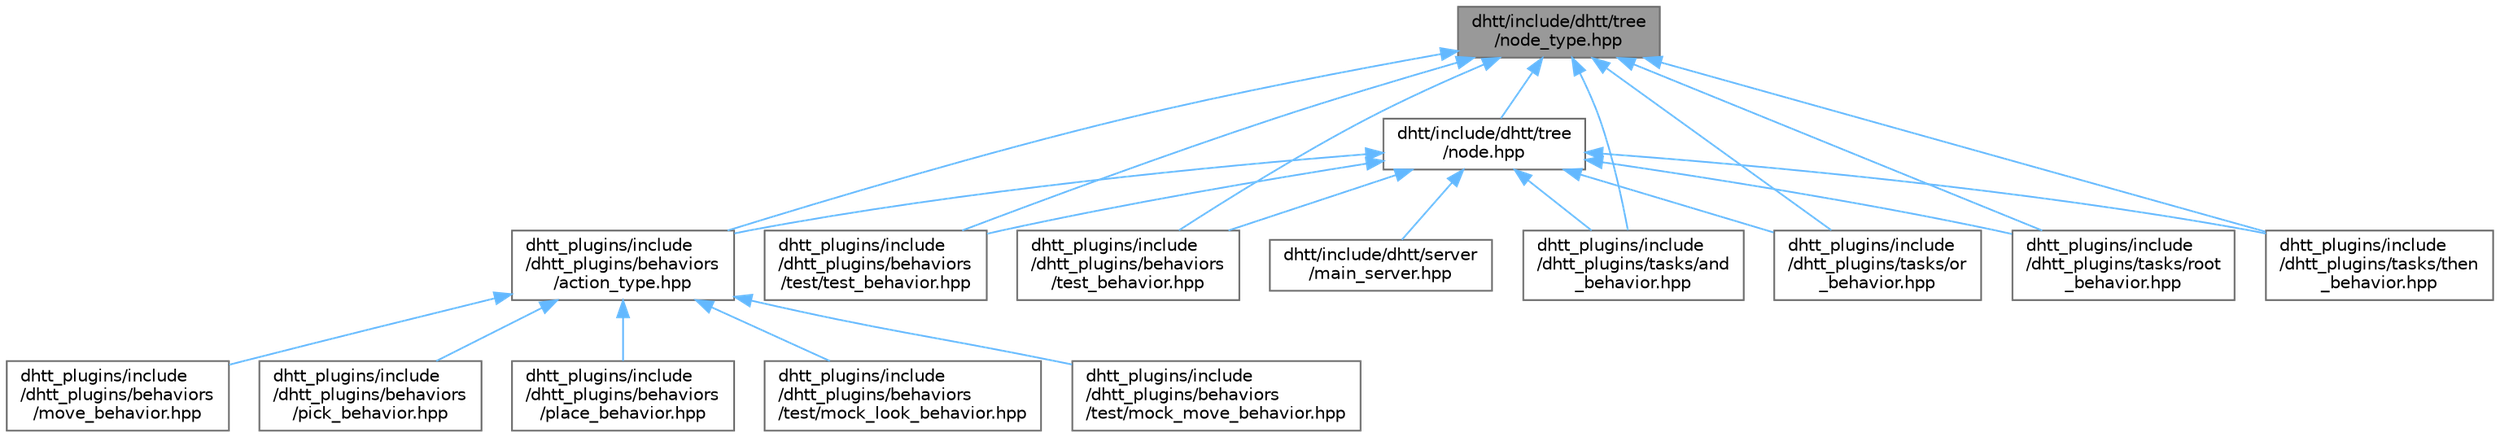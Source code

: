 digraph "dhtt/include/dhtt/tree/node_type.hpp"
{
 // LATEX_PDF_SIZE
  bgcolor="transparent";
  edge [fontname=Helvetica,fontsize=10,labelfontname=Helvetica,labelfontsize=10];
  node [fontname=Helvetica,fontsize=10,shape=box,height=0.2,width=0.4];
  Node1 [label="dhtt/include/dhtt/tree\l/node_type.hpp",height=0.2,width=0.4,color="gray40", fillcolor="grey60", style="filled", fontcolor="black",tooltip=" "];
  Node1 -> Node2 [dir="back",color="steelblue1",style="solid"];
  Node2 [label="dhtt/include/dhtt/tree\l/node.hpp",height=0.2,width=0.4,color="grey40", fillcolor="white", style="filled",URL="$node_8hpp.html",tooltip=" "];
  Node2 -> Node3 [dir="back",color="steelblue1",style="solid"];
  Node3 [label="dhtt/include/dhtt/server\l/main_server.hpp",height=0.2,width=0.4,color="grey40", fillcolor="white", style="filled",URL="$main__server_8hpp.html",tooltip=" "];
  Node2 -> Node4 [dir="back",color="steelblue1",style="solid"];
  Node4 [label="dhtt_plugins/include\l/dhtt_plugins/behaviors\l/action_type.hpp",height=0.2,width=0.4,color="grey40", fillcolor="white", style="filled",URL="$action__type_8hpp.html",tooltip=" "];
  Node4 -> Node5 [dir="back",color="steelblue1",style="solid"];
  Node5 [label="dhtt_plugins/include\l/dhtt_plugins/behaviors\l/move_behavior.hpp",height=0.2,width=0.4,color="grey40", fillcolor="white", style="filled",URL="$move__behavior_8hpp.html",tooltip=" "];
  Node4 -> Node6 [dir="back",color="steelblue1",style="solid"];
  Node6 [label="dhtt_plugins/include\l/dhtt_plugins/behaviors\l/pick_behavior.hpp",height=0.2,width=0.4,color="grey40", fillcolor="white", style="filled",URL="$pick__behavior_8hpp.html",tooltip=" "];
  Node4 -> Node7 [dir="back",color="steelblue1",style="solid"];
  Node7 [label="dhtt_plugins/include\l/dhtt_plugins/behaviors\l/place_behavior.hpp",height=0.2,width=0.4,color="grey40", fillcolor="white", style="filled",URL="$place__behavior_8hpp.html",tooltip=" "];
  Node4 -> Node8 [dir="back",color="steelblue1",style="solid"];
  Node8 [label="dhtt_plugins/include\l/dhtt_plugins/behaviors\l/test/mock_look_behavior.hpp",height=0.2,width=0.4,color="grey40", fillcolor="white", style="filled",URL="$mock__look__behavior_8hpp.html",tooltip=" "];
  Node4 -> Node9 [dir="back",color="steelblue1",style="solid"];
  Node9 [label="dhtt_plugins/include\l/dhtt_plugins/behaviors\l/test/mock_move_behavior.hpp",height=0.2,width=0.4,color="grey40", fillcolor="white", style="filled",URL="$mock__move__behavior_8hpp.html",tooltip=" "];
  Node2 -> Node10 [dir="back",color="steelblue1",style="solid"];
  Node10 [label="dhtt_plugins/include\l/dhtt_plugins/behaviors\l/test/test_behavior.hpp",height=0.2,width=0.4,color="grey40", fillcolor="white", style="filled",URL="$test_2test__behavior_8hpp.html",tooltip=" "];
  Node2 -> Node11 [dir="back",color="steelblue1",style="solid"];
  Node11 [label="dhtt_plugins/include\l/dhtt_plugins/behaviors\l/test_behavior.hpp",height=0.2,width=0.4,color="grey40", fillcolor="white", style="filled",URL="$test__behavior_8hpp.html",tooltip=" "];
  Node2 -> Node12 [dir="back",color="steelblue1",style="solid"];
  Node12 [label="dhtt_plugins/include\l/dhtt_plugins/tasks/and\l_behavior.hpp",height=0.2,width=0.4,color="grey40", fillcolor="white", style="filled",URL="$and__behavior_8hpp.html",tooltip=" "];
  Node2 -> Node13 [dir="back",color="steelblue1",style="solid"];
  Node13 [label="dhtt_plugins/include\l/dhtt_plugins/tasks/or\l_behavior.hpp",height=0.2,width=0.4,color="grey40", fillcolor="white", style="filled",URL="$or__behavior_8hpp.html",tooltip=" "];
  Node2 -> Node14 [dir="back",color="steelblue1",style="solid"];
  Node14 [label="dhtt_plugins/include\l/dhtt_plugins/tasks/root\l_behavior.hpp",height=0.2,width=0.4,color="grey40", fillcolor="white", style="filled",URL="$root__behavior_8hpp.html",tooltip=" "];
  Node2 -> Node15 [dir="back",color="steelblue1",style="solid"];
  Node15 [label="dhtt_plugins/include\l/dhtt_plugins/tasks/then\l_behavior.hpp",height=0.2,width=0.4,color="grey40", fillcolor="white", style="filled",URL="$then__behavior_8hpp.html",tooltip=" "];
  Node1 -> Node4 [dir="back",color="steelblue1",style="solid"];
  Node1 -> Node10 [dir="back",color="steelblue1",style="solid"];
  Node1 -> Node11 [dir="back",color="steelblue1",style="solid"];
  Node1 -> Node12 [dir="back",color="steelblue1",style="solid"];
  Node1 -> Node13 [dir="back",color="steelblue1",style="solid"];
  Node1 -> Node14 [dir="back",color="steelblue1",style="solid"];
  Node1 -> Node15 [dir="back",color="steelblue1",style="solid"];
}
